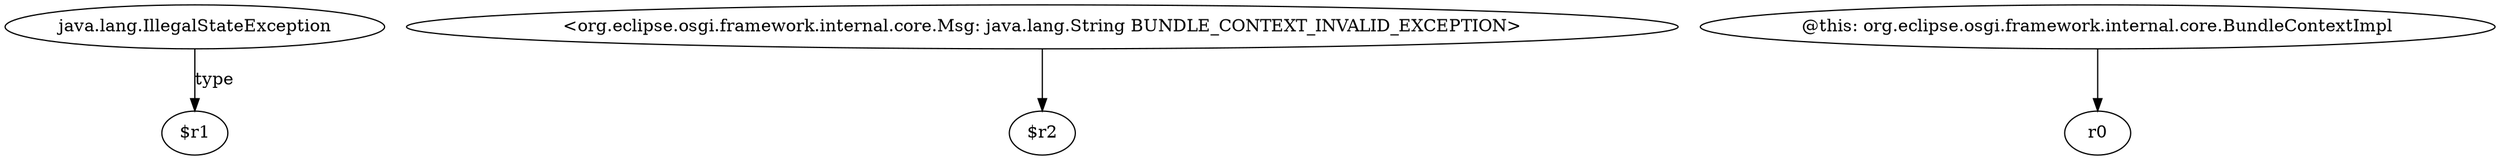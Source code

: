 digraph g {
0[label="java.lang.IllegalStateException"]
1[label="$r1"]
0->1[label="type"]
2[label="<org.eclipse.osgi.framework.internal.core.Msg: java.lang.String BUNDLE_CONTEXT_INVALID_EXCEPTION>"]
3[label="$r2"]
2->3[label=""]
4[label="@this: org.eclipse.osgi.framework.internal.core.BundleContextImpl"]
5[label="r0"]
4->5[label=""]
}